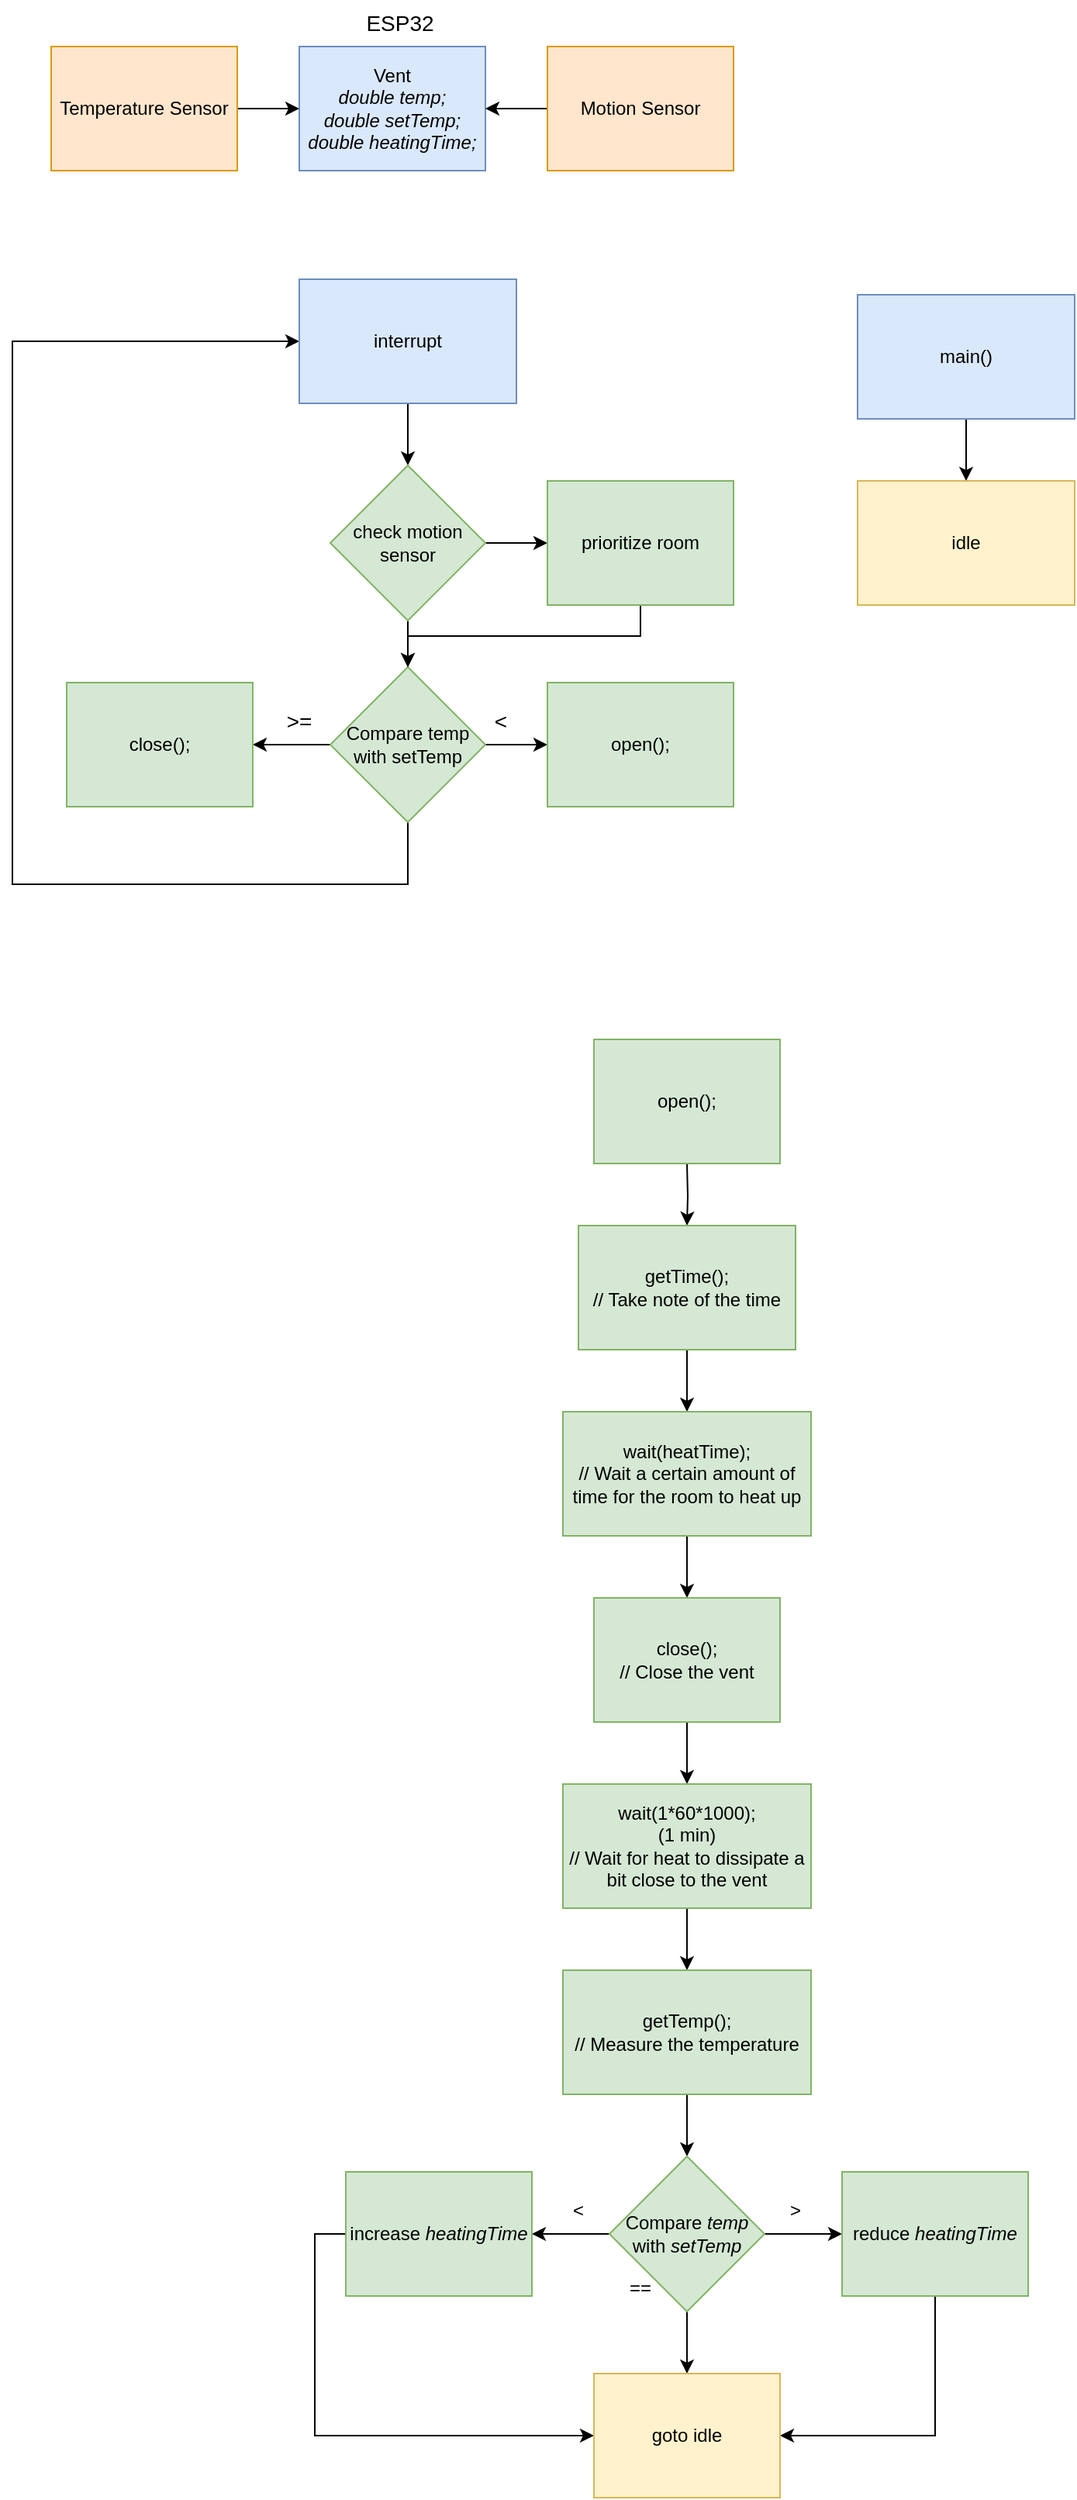 <mxfile version="20.8.3"><diagram id="VYsgA6KWB9hoFfEpGmIz" name="Page-1"><mxGraphModel dx="1103" dy="715" grid="1" gridSize="10" guides="1" tooltips="1" connect="1" arrows="1" fold="1" page="1" pageScale="1" pageWidth="850" pageHeight="1100" math="0" shadow="0"><root><mxCell id="0"/><mxCell id="1" parent="0"/><mxCell id="rPeQDQpZ6L6dQSG0WO8K-1" value="&lt;div&gt;Vent&lt;/div&gt;&lt;div&gt;&lt;i&gt;double temp;&lt;/i&gt;&lt;/div&gt;&lt;div&gt;&lt;i&gt;double setTemp;&lt;br&gt;&lt;/i&gt;&lt;/div&gt;&lt;div&gt;&lt;i&gt;double heatingTime;&lt;/i&gt;&lt;br&gt;&lt;/div&gt;" style="rounded=0;whiteSpace=wrap;html=1;fillColor=#dae8fc;strokeColor=#6c8ebf;" vertex="1" parent="1"><mxGeometry x="200" y="40" width="120" height="80" as="geometry"/></mxCell><mxCell id="rPeQDQpZ6L6dQSG0WO8K-2" value="ESP32" style="text;html=1;strokeColor=none;fillColor=none;align=center;verticalAlign=middle;whiteSpace=wrap;rounded=0;fontSize=14;" vertex="1" parent="1"><mxGeometry x="235" y="10" width="60" height="30" as="geometry"/></mxCell><mxCell id="rPeQDQpZ6L6dQSG0WO8K-6" style="edgeStyle=orthogonalEdgeStyle;rounded=0;orthogonalLoop=1;jettySize=auto;html=1;entryX=0;entryY=0.5;entryDx=0;entryDy=0;" edge="1" parent="1" source="rPeQDQpZ6L6dQSG0WO8K-4" target="rPeQDQpZ6L6dQSG0WO8K-1"><mxGeometry relative="1" as="geometry"/></mxCell><mxCell id="rPeQDQpZ6L6dQSG0WO8K-4" value="Temperature Sensor" style="rounded=0;whiteSpace=wrap;html=1;fillColor=#ffe6cc;strokeColor=#d79b00;" vertex="1" parent="1"><mxGeometry x="40" y="40" width="120" height="80" as="geometry"/></mxCell><mxCell id="rPeQDQpZ6L6dQSG0WO8K-8" style="edgeStyle=orthogonalEdgeStyle;rounded=0;orthogonalLoop=1;jettySize=auto;html=1;entryX=1;entryY=0.5;entryDx=0;entryDy=0;" edge="1" parent="1" source="rPeQDQpZ6L6dQSG0WO8K-7" target="rPeQDQpZ6L6dQSG0WO8K-1"><mxGeometry relative="1" as="geometry"/></mxCell><mxCell id="rPeQDQpZ6L6dQSG0WO8K-7" value="Motion Sensor" style="rounded=0;whiteSpace=wrap;html=1;fillColor=#ffe6cc;strokeColor=#d79b00;" vertex="1" parent="1"><mxGeometry x="360" y="40" width="120" height="80" as="geometry"/></mxCell><mxCell id="rPeQDQpZ6L6dQSG0WO8K-19" value="" style="edgeStyle=orthogonalEdgeStyle;rounded=0;orthogonalLoop=1;jettySize=auto;html=1;" edge="1" parent="1" source="rPeQDQpZ6L6dQSG0WO8K-12" target="rPeQDQpZ6L6dQSG0WO8K-18"><mxGeometry relative="1" as="geometry"/></mxCell><mxCell id="rPeQDQpZ6L6dQSG0WO8K-41" style="edgeStyle=orthogonalEdgeStyle;rounded=0;orthogonalLoop=1;jettySize=auto;html=1;exitX=0.5;exitY=1;exitDx=0;exitDy=0;fontSize=12;entryX=0;entryY=0.5;entryDx=0;entryDy=0;" edge="1" parent="1" source="rPeQDQpZ6L6dQSG0WO8K-12" target="rPeQDQpZ6L6dQSG0WO8K-69"><mxGeometry relative="1" as="geometry"><mxPoint x="15" y="230" as="targetPoint"/><Array as="points"><mxPoint x="270" y="580"/><mxPoint x="15" y="580"/><mxPoint x="15" y="230"/></Array></mxGeometry></mxCell><mxCell id="rPeQDQpZ6L6dQSG0WO8K-71" style="edgeStyle=orthogonalEdgeStyle;rounded=0;orthogonalLoop=1;jettySize=auto;html=1;exitX=1;exitY=0.5;exitDx=0;exitDy=0;entryX=0;entryY=0.5;entryDx=0;entryDy=0;fontSize=12;" edge="1" parent="1" source="rPeQDQpZ6L6dQSG0WO8K-12" target="rPeQDQpZ6L6dQSG0WO8K-70"><mxGeometry relative="1" as="geometry"/></mxCell><mxCell id="rPeQDQpZ6L6dQSG0WO8K-12" value="Compare temp with setTemp" style="rhombus;whiteSpace=wrap;html=1;rounded=0;fillColor=#d5e8d4;strokeColor=#82b366;" vertex="1" parent="1"><mxGeometry x="220" y="440" width="100" height="100" as="geometry"/></mxCell><mxCell id="rPeQDQpZ6L6dQSG0WO8K-24" value="" style="edgeStyle=orthogonalEdgeStyle;rounded=0;orthogonalLoop=1;jettySize=auto;html=1;fontSize=12;" edge="1" parent="1" target="rPeQDQpZ6L6dQSG0WO8K-23"><mxGeometry relative="1" as="geometry"><mxPoint x="450" y="760" as="sourcePoint"/></mxGeometry></mxCell><mxCell id="rPeQDQpZ6L6dQSG0WO8K-16" value="open();" style="whiteSpace=wrap;html=1;fillColor=#d5e8d4;strokeColor=#82b366;rounded=0;" vertex="1" parent="1"><mxGeometry x="390" y="680" width="120" height="80" as="geometry"/></mxCell><mxCell id="rPeQDQpZ6L6dQSG0WO8K-18" value="close();" style="whiteSpace=wrap;html=1;fillColor=#d5e8d4;strokeColor=#82b366;rounded=0;" vertex="1" parent="1"><mxGeometry x="50" y="450" width="120" height="80" as="geometry"/></mxCell><mxCell id="rPeQDQpZ6L6dQSG0WO8K-20" value="&amp;gt;=" style="text;html=1;strokeColor=none;fillColor=none;align=center;verticalAlign=middle;whiteSpace=wrap;rounded=0;fontSize=14;" vertex="1" parent="1"><mxGeometry x="170" y="460" width="60" height="30" as="geometry"/></mxCell><mxCell id="rPeQDQpZ6L6dQSG0WO8K-21" value="&amp;lt;" style="text;html=1;strokeColor=none;fillColor=none;align=center;verticalAlign=middle;whiteSpace=wrap;rounded=0;fontSize=14;" vertex="1" parent="1"><mxGeometry x="300" y="460" width="60" height="30" as="geometry"/></mxCell><mxCell id="rPeQDQpZ6L6dQSG0WO8K-26" value="" style="edgeStyle=orthogonalEdgeStyle;rounded=0;orthogonalLoop=1;jettySize=auto;html=1;fontSize=12;" edge="1" parent="1" source="rPeQDQpZ6L6dQSG0WO8K-23" target="rPeQDQpZ6L6dQSG0WO8K-25"><mxGeometry relative="1" as="geometry"/></mxCell><mxCell id="rPeQDQpZ6L6dQSG0WO8K-23" value="getTime();&lt;br&gt;// Take note of the time" style="whiteSpace=wrap;html=1;fillColor=#d5e8d4;strokeColor=#82b366;rounded=0;" vertex="1" parent="1"><mxGeometry x="380" y="800" width="140" height="80" as="geometry"/></mxCell><mxCell id="rPeQDQpZ6L6dQSG0WO8K-28" value="" style="edgeStyle=orthogonalEdgeStyle;rounded=0;orthogonalLoop=1;jettySize=auto;html=1;fontSize=12;" edge="1" parent="1" source="rPeQDQpZ6L6dQSG0WO8K-25" target="rPeQDQpZ6L6dQSG0WO8K-27"><mxGeometry relative="1" as="geometry"/></mxCell><mxCell id="rPeQDQpZ6L6dQSG0WO8K-25" value="wait(heatTime);&lt;br&gt;// Wait a certain amount of time for the room to heat up" style="whiteSpace=wrap;html=1;fillColor=#d5e8d4;strokeColor=#82b366;rounded=0;" vertex="1" parent="1"><mxGeometry x="370" y="920" width="160" height="80" as="geometry"/></mxCell><mxCell id="rPeQDQpZ6L6dQSG0WO8K-30" value="" style="edgeStyle=orthogonalEdgeStyle;rounded=0;orthogonalLoop=1;jettySize=auto;html=1;fontSize=12;" edge="1" parent="1" source="rPeQDQpZ6L6dQSG0WO8K-27" target="rPeQDQpZ6L6dQSG0WO8K-29"><mxGeometry relative="1" as="geometry"/></mxCell><mxCell id="rPeQDQpZ6L6dQSG0WO8K-27" value="&lt;div&gt;close();&lt;/div&gt;&lt;div&gt;// Close the vent&lt;br&gt;&lt;/div&gt;" style="whiteSpace=wrap;html=1;fillColor=#d5e8d4;strokeColor=#82b366;rounded=0;" vertex="1" parent="1"><mxGeometry x="390" y="1040" width="120" height="80" as="geometry"/></mxCell><mxCell id="rPeQDQpZ6L6dQSG0WO8K-32" value="" style="edgeStyle=orthogonalEdgeStyle;rounded=0;orthogonalLoop=1;jettySize=auto;html=1;fontSize=12;" edge="1" parent="1" source="rPeQDQpZ6L6dQSG0WO8K-29" target="rPeQDQpZ6L6dQSG0WO8K-31"><mxGeometry relative="1" as="geometry"/></mxCell><mxCell id="rPeQDQpZ6L6dQSG0WO8K-29" value="&lt;div&gt;wait(1*60*1000);&lt;/div&gt;&lt;div&gt;(1 min)&lt;/div&gt;&lt;div&gt;// Wait for heat to dissipate a bit close to the vent&lt;br&gt;&lt;/div&gt;" style="whiteSpace=wrap;html=1;fillColor=#d5e8d4;strokeColor=#82b366;rounded=0;align=center;" vertex="1" parent="1"><mxGeometry x="370" y="1160" width="160" height="80" as="geometry"/></mxCell><mxCell id="rPeQDQpZ6L6dQSG0WO8K-34" value="" style="edgeStyle=orthogonalEdgeStyle;rounded=0;orthogonalLoop=1;jettySize=auto;html=1;fontSize=12;entryX=0.5;entryY=0;entryDx=0;entryDy=0;" edge="1" parent="1" source="rPeQDQpZ6L6dQSG0WO8K-31" target="rPeQDQpZ6L6dQSG0WO8K-35"><mxGeometry relative="1" as="geometry"><mxPoint x="450" y="1420" as="targetPoint"/></mxGeometry></mxCell><mxCell id="rPeQDQpZ6L6dQSG0WO8K-31" value="&lt;div&gt;getTemp();&lt;/div&gt;&lt;div&gt;// Measure the temperature&lt;br&gt;&lt;/div&gt;" style="whiteSpace=wrap;html=1;fillColor=#d5e8d4;strokeColor=#82b366;rounded=0;align=center;" vertex="1" parent="1"><mxGeometry x="370" y="1280" width="160" height="80" as="geometry"/></mxCell><mxCell id="rPeQDQpZ6L6dQSG0WO8K-37" value="" style="edgeStyle=orthogonalEdgeStyle;rounded=0;orthogonalLoop=1;jettySize=auto;html=1;fontSize=12;" edge="1" parent="1" source="rPeQDQpZ6L6dQSG0WO8K-35"><mxGeometry relative="1" as="geometry"><mxPoint x="350" y="1450" as="targetPoint"/></mxGeometry></mxCell><mxCell id="rPeQDQpZ6L6dQSG0WO8K-50" style="edgeStyle=orthogonalEdgeStyle;rounded=0;orthogonalLoop=1;jettySize=auto;html=1;exitX=1;exitY=0.5;exitDx=0;exitDy=0;fontSize=12;" edge="1" parent="1" source="rPeQDQpZ6L6dQSG0WO8K-35"><mxGeometry relative="1" as="geometry"><mxPoint x="550" y="1450" as="targetPoint"/></mxGeometry></mxCell><mxCell id="rPeQDQpZ6L6dQSG0WO8K-65" style="edgeStyle=orthogonalEdgeStyle;rounded=0;orthogonalLoop=1;jettySize=auto;html=1;exitX=0.5;exitY=1;exitDx=0;exitDy=0;fontSize=12;entryX=0.5;entryY=0;entryDx=0;entryDy=0;" edge="1" parent="1" source="rPeQDQpZ6L6dQSG0WO8K-35" target="rPeQDQpZ6L6dQSG0WO8K-62"><mxGeometry relative="1" as="geometry"><mxPoint x="450" y="1530" as="targetPoint"/></mxGeometry></mxCell><mxCell id="rPeQDQpZ6L6dQSG0WO8K-35" value="Compare &lt;i&gt;temp&lt;/i&gt; with &lt;i&gt;setTemp&lt;/i&gt;" style="rhombus;whiteSpace=wrap;html=1;rounded=0;fillColor=#d5e8d4;strokeColor=#82b366;" vertex="1" parent="1"><mxGeometry x="400" y="1400" width="100" height="100" as="geometry"/></mxCell><mxCell id="rPeQDQpZ6L6dQSG0WO8K-45" value="&amp;lt;" style="text;html=1;strokeColor=none;fillColor=none;align=center;verticalAlign=middle;whiteSpace=wrap;rounded=0;fontSize=12;" vertex="1" parent="1"><mxGeometry x="350" y="1420" width="60" height="30" as="geometry"/></mxCell><mxCell id="rPeQDQpZ6L6dQSG0WO8K-49" value="&amp;gt;" style="text;html=1;strokeColor=none;fillColor=none;align=center;verticalAlign=middle;whiteSpace=wrap;rounded=0;fontSize=12;" vertex="1" parent="1"><mxGeometry x="490" y="1420" width="60" height="30" as="geometry"/></mxCell><mxCell id="rPeQDQpZ6L6dQSG0WO8K-68" style="edgeStyle=orthogonalEdgeStyle;rounded=0;orthogonalLoop=1;jettySize=auto;html=1;exitX=0.5;exitY=1;exitDx=0;exitDy=0;entryX=1;entryY=0.5;entryDx=0;entryDy=0;fontSize=12;" edge="1" parent="1" source="rPeQDQpZ6L6dQSG0WO8K-52" target="rPeQDQpZ6L6dQSG0WO8K-62"><mxGeometry relative="1" as="geometry"/></mxCell><mxCell id="rPeQDQpZ6L6dQSG0WO8K-52" value="reduce &lt;i&gt;heatingTime&lt;/i&gt;" style="whiteSpace=wrap;html=1;fillColor=#d5e8d4;strokeColor=#82b366;rounded=0;" vertex="1" parent="1"><mxGeometry x="550" y="1410" width="120" height="80" as="geometry"/></mxCell><mxCell id="rPeQDQpZ6L6dQSG0WO8K-67" style="edgeStyle=orthogonalEdgeStyle;rounded=0;orthogonalLoop=1;jettySize=auto;html=1;exitX=0;exitY=0.5;exitDx=0;exitDy=0;entryX=0;entryY=0.5;entryDx=0;entryDy=0;fontSize=12;" edge="1" parent="1" source="rPeQDQpZ6L6dQSG0WO8K-54" target="rPeQDQpZ6L6dQSG0WO8K-62"><mxGeometry relative="1" as="geometry"/></mxCell><mxCell id="rPeQDQpZ6L6dQSG0WO8K-54" value="increase &lt;i&gt;heatingTime&lt;/i&gt;" style="whiteSpace=wrap;html=1;fillColor=#d5e8d4;strokeColor=#82b366;rounded=0;" vertex="1" parent="1"><mxGeometry x="230" y="1410" width="120" height="80" as="geometry"/></mxCell><mxCell id="rPeQDQpZ6L6dQSG0WO8K-62" value="goto idle" style="whiteSpace=wrap;html=1;fillColor=#fff2cc;strokeColor=#d6b656;rounded=0;" vertex="1" parent="1"><mxGeometry x="390" y="1540" width="120" height="80" as="geometry"/></mxCell><mxCell id="rPeQDQpZ6L6dQSG0WO8K-55" value="==" style="text;html=1;strokeColor=none;fillColor=none;align=center;verticalAlign=middle;whiteSpace=wrap;rounded=0;fontSize=12;" vertex="1" parent="1"><mxGeometry x="390" y="1470" width="60" height="30" as="geometry"/></mxCell><mxCell id="rPeQDQpZ6L6dQSG0WO8K-77" style="edgeStyle=orthogonalEdgeStyle;rounded=0;orthogonalLoop=1;jettySize=auto;html=1;exitX=0.5;exitY=1;exitDx=0;exitDy=0;fontSize=12;" edge="1" parent="1" source="rPeQDQpZ6L6dQSG0WO8K-69" target="rPeQDQpZ6L6dQSG0WO8K-76"><mxGeometry relative="1" as="geometry"/></mxCell><mxCell id="rPeQDQpZ6L6dQSG0WO8K-69" value="interrupt" style="whiteSpace=wrap;html=1;fillColor=#dae8fc;strokeColor=#6c8ebf;rounded=0;" vertex="1" parent="1"><mxGeometry x="200" y="190" width="140" height="80" as="geometry"/></mxCell><mxCell id="rPeQDQpZ6L6dQSG0WO8K-70" value="open();" style="whiteSpace=wrap;html=1;fillColor=#d5e8d4;strokeColor=#82b366;rounded=0;" vertex="1" parent="1"><mxGeometry x="360" y="450" width="120" height="80" as="geometry"/></mxCell><mxCell id="rPeQDQpZ6L6dQSG0WO8K-78" style="edgeStyle=orthogonalEdgeStyle;rounded=0;orthogonalLoop=1;jettySize=auto;html=1;exitX=0.5;exitY=1;exitDx=0;exitDy=0;entryX=0.5;entryY=0;entryDx=0;entryDy=0;fontSize=12;" edge="1" parent="1" source="rPeQDQpZ6L6dQSG0WO8K-76" target="rPeQDQpZ6L6dQSG0WO8K-12"><mxGeometry relative="1" as="geometry"/></mxCell><mxCell id="rPeQDQpZ6L6dQSG0WO8K-84" value="" style="edgeStyle=orthogonalEdgeStyle;rounded=0;orthogonalLoop=1;jettySize=auto;html=1;fontSize=12;" edge="1" parent="1" source="rPeQDQpZ6L6dQSG0WO8K-76" target="rPeQDQpZ6L6dQSG0WO8K-83"><mxGeometry relative="1" as="geometry"/></mxCell><mxCell id="rPeQDQpZ6L6dQSG0WO8K-76" value="check motion sensor" style="rhombus;whiteSpace=wrap;html=1;rounded=0;fillColor=#d5e8d4;strokeColor=#82b366;" vertex="1" parent="1"><mxGeometry x="220" y="310" width="100" height="100" as="geometry"/></mxCell><mxCell id="rPeQDQpZ6L6dQSG0WO8K-82" value="" style="edgeStyle=orthogonalEdgeStyle;rounded=0;orthogonalLoop=1;jettySize=auto;html=1;fontSize=12;" edge="1" parent="1" source="rPeQDQpZ6L6dQSG0WO8K-80" target="rPeQDQpZ6L6dQSG0WO8K-81"><mxGeometry relative="1" as="geometry"/></mxCell><mxCell id="rPeQDQpZ6L6dQSG0WO8K-80" value="main()" style="whiteSpace=wrap;html=1;fillColor=#dae8fc;strokeColor=#6c8ebf;rounded=0;" vertex="1" parent="1"><mxGeometry x="560" y="200" width="140" height="80" as="geometry"/></mxCell><mxCell id="rPeQDQpZ6L6dQSG0WO8K-81" value="idle" style="whiteSpace=wrap;html=1;fillColor=#fff2cc;strokeColor=#d6b656;rounded=0;" vertex="1" parent="1"><mxGeometry x="560" y="320" width="140" height="80" as="geometry"/></mxCell><mxCell id="rPeQDQpZ6L6dQSG0WO8K-85" style="edgeStyle=orthogonalEdgeStyle;rounded=0;orthogonalLoop=1;jettySize=auto;html=1;exitX=0.5;exitY=1;exitDx=0;exitDy=0;fontSize=12;" edge="1" parent="1" source="rPeQDQpZ6L6dQSG0WO8K-83" target="rPeQDQpZ6L6dQSG0WO8K-12"><mxGeometry relative="1" as="geometry"/></mxCell><mxCell id="rPeQDQpZ6L6dQSG0WO8K-83" value="&lt;div&gt;prioritize room&lt;/div&gt;" style="whiteSpace=wrap;html=1;fillColor=#d5e8d4;strokeColor=#82b366;rounded=0;" vertex="1" parent="1"><mxGeometry x="360" y="320" width="120" height="80" as="geometry"/></mxCell></root></mxGraphModel></diagram></mxfile>